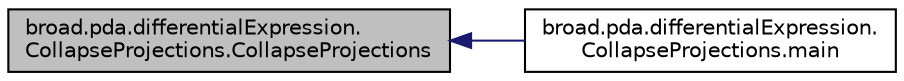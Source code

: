 digraph "broad.pda.differentialExpression.CollapseProjections.CollapseProjections"
{
  edge [fontname="Helvetica",fontsize="10",labelfontname="Helvetica",labelfontsize="10"];
  node [fontname="Helvetica",fontsize="10",shape=record];
  rankdir="LR";
  Node1 [label="broad.pda.differentialExpression.\lCollapseProjections.CollapseProjections",height=0.2,width=0.4,color="black", fillcolor="grey75", style="filled" fontcolor="black"];
  Node1 -> Node2 [dir="back",color="midnightblue",fontsize="10",style="solid"];
  Node2 [label="broad.pda.differentialExpression.\lCollapseProjections.main",height=0.2,width=0.4,color="black", fillcolor="white", style="filled",URL="$classbroad_1_1pda_1_1differential_expression_1_1_collapse_projections.html#afd9bba513f575c24b9981cf04d6c9256"];
}

